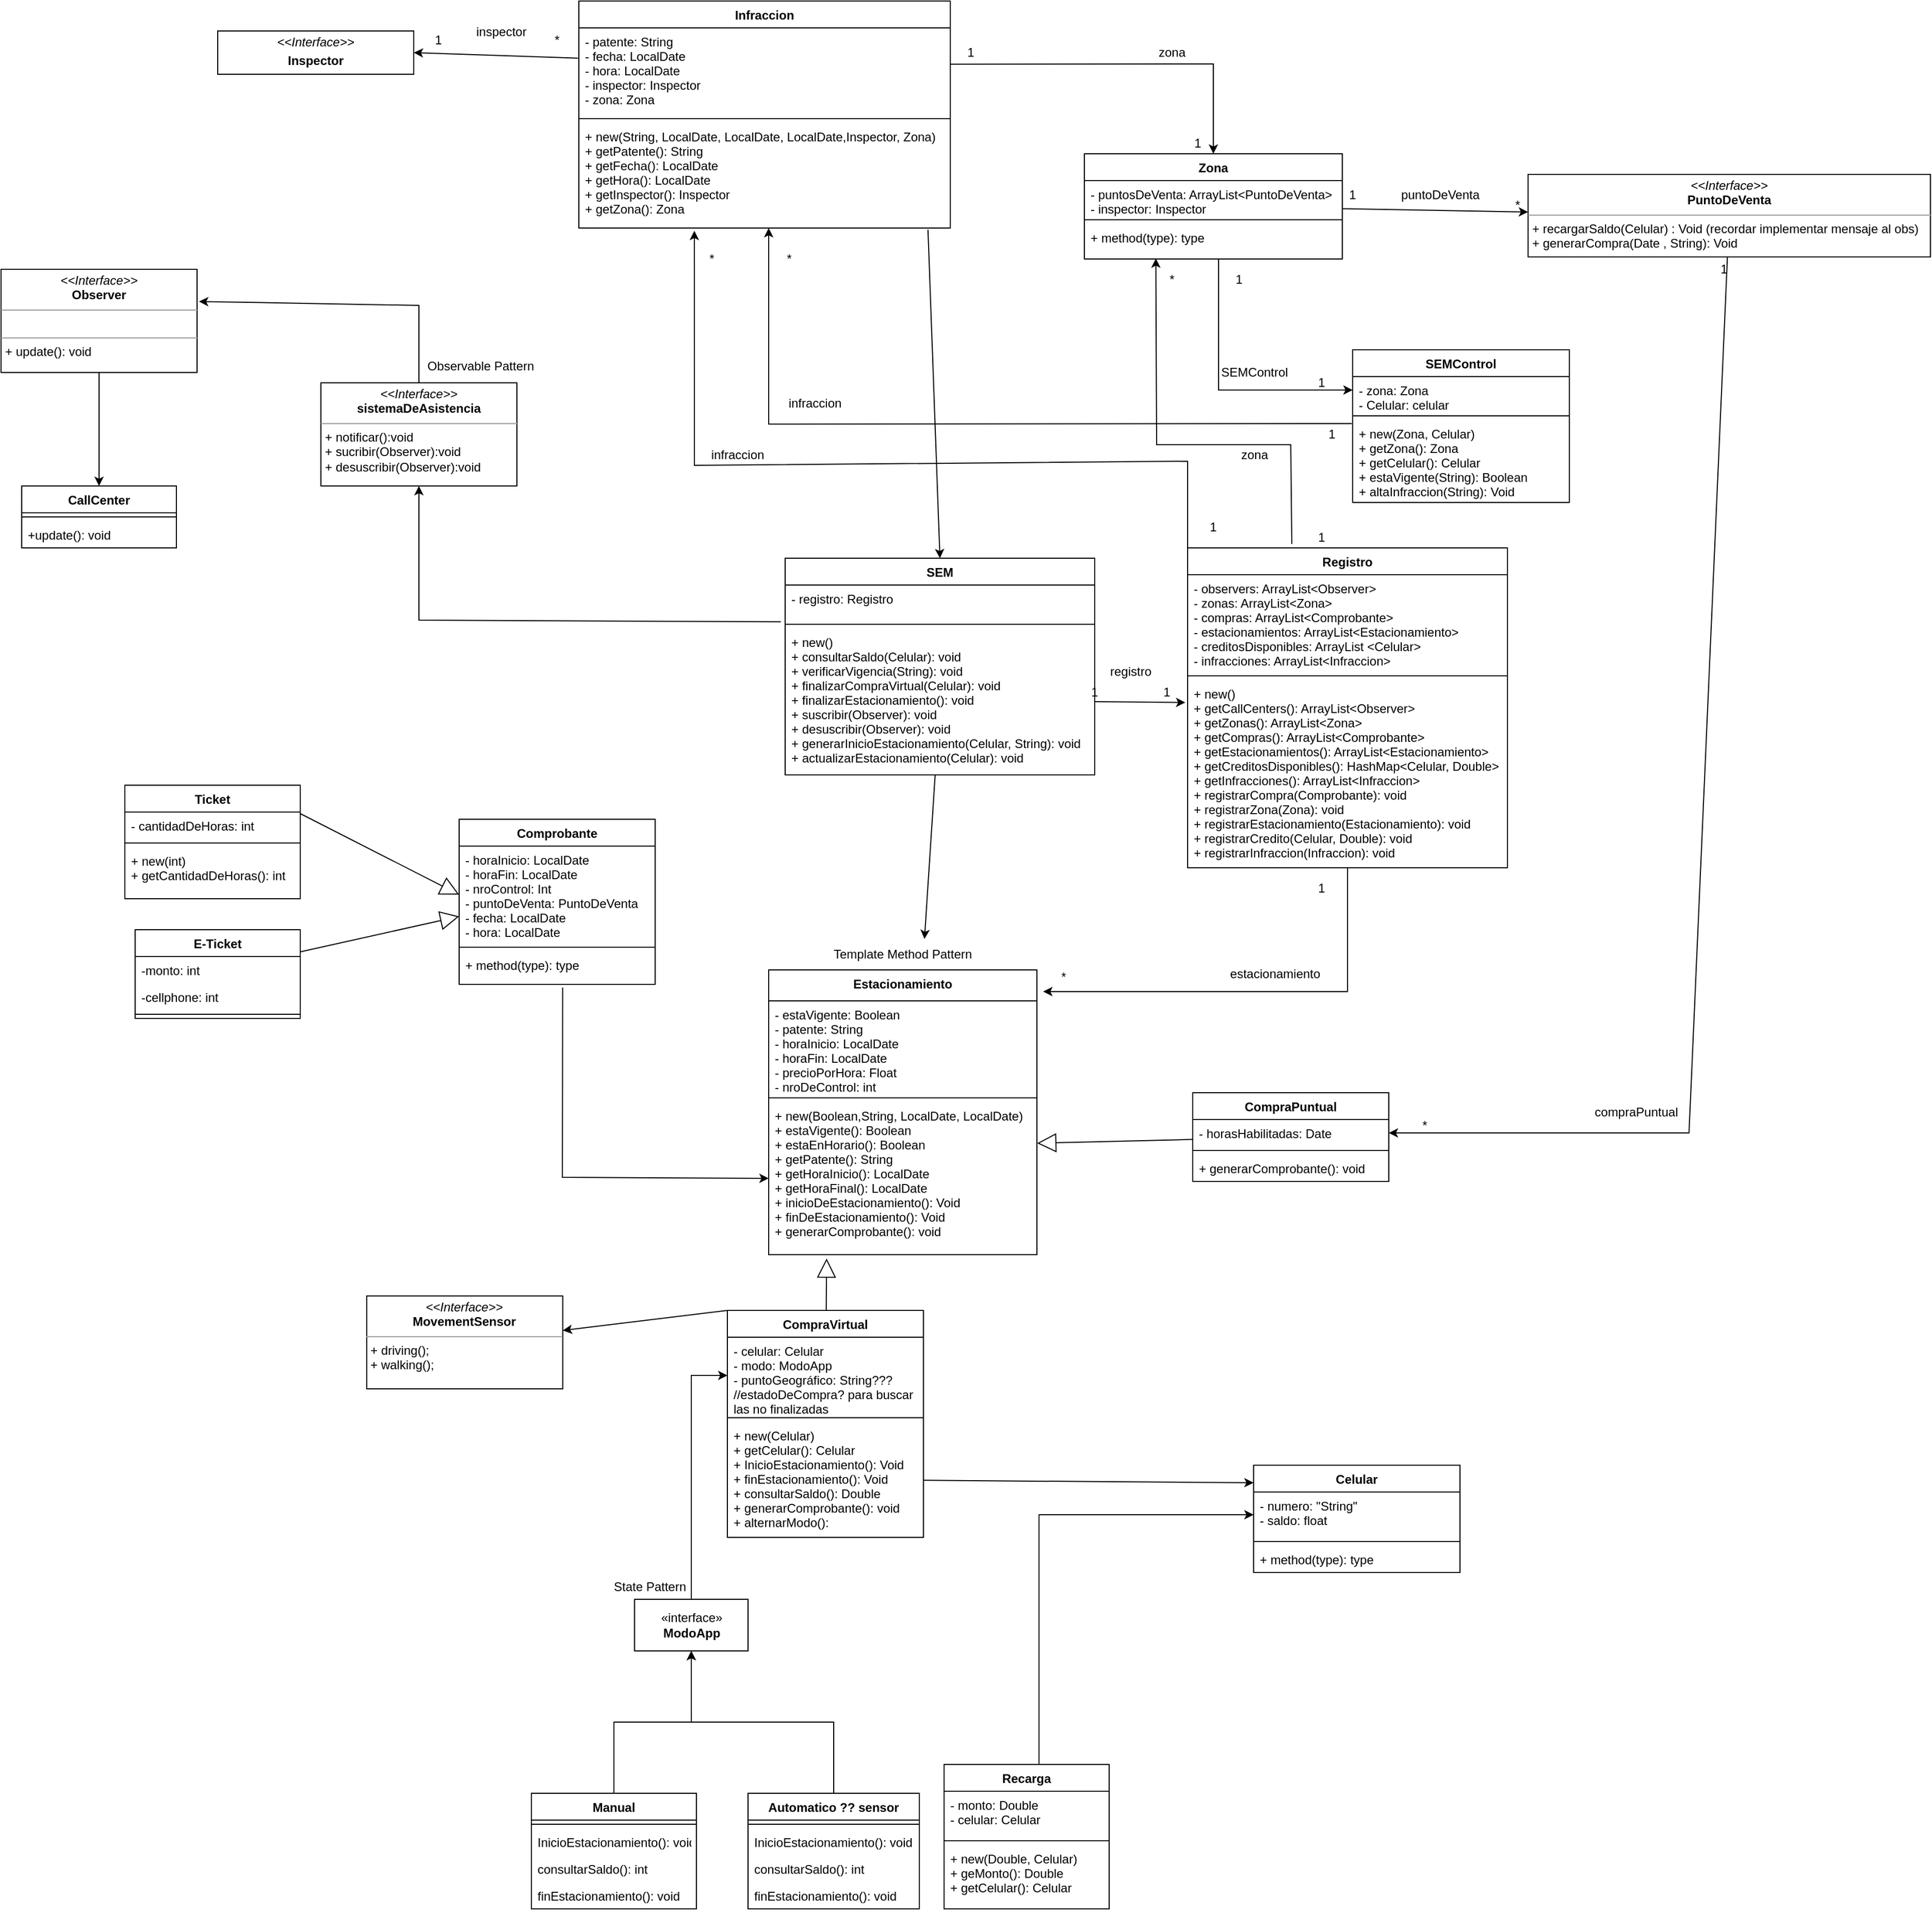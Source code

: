 <mxfile version="13.7.9" type="device"><diagram id="zWDdYugNEqTmdTYot4DA" name="Página-1"><mxGraphModel dx="2354" dy="1478" grid="1" gridSize="10" guides="1" tooltips="1" connect="1" arrows="1" fold="1" page="1" pageScale="1" pageWidth="1169" pageHeight="827" math="0" shadow="0"><root><mxCell id="0"/><mxCell id="1" parent="0"/><mxCell id="Cveqip_SLvgrmcc0p-iW-2" value="&lt;p style=&quot;margin: 0px ; margin-top: 4px ; text-align: center&quot;&gt;&lt;i&gt;&amp;lt;&amp;lt;Interface&amp;gt;&amp;gt;&lt;/i&gt;&lt;br&gt;&lt;b&gt;PuntoDeVenta&lt;/b&gt;&lt;/p&gt;&lt;hr size=&quot;1&quot;&gt;&lt;p style=&quot;margin: 0px ; margin-left: 4px&quot;&gt;&lt;/p&gt;&lt;p style=&quot;margin: 0px ; margin-left: 4px&quot;&gt;+ recargarSaldo(Celular) : Void (recordar implementar mensaje al obs)&lt;/p&gt;&lt;p style=&quot;margin: 0px ; margin-left: 4px&quot;&gt;+ generarCompra(Date , String): Void&lt;/p&gt;&lt;p style=&quot;margin: 0px ; margin-left: 4px&quot;&gt;&lt;br&gt;&lt;/p&gt;" style="verticalAlign=top;align=left;overflow=fill;fontSize=12;fontFamily=Helvetica;html=1;" parent="1" vertex="1"><mxGeometry x="1120" y="-562" width="390" height="80" as="geometry"/></mxCell><mxCell id="UkGTE2zOA-ycfDK2QT69-55" style="rounded=0;orthogonalLoop=1;jettySize=auto;html=1;entryX=0.5;entryY=1;entryDx=0;entryDy=0;exitX=-0.014;exitY=1.048;exitDx=0;exitDy=0;exitPerimeter=0;" parent="1" source="UkGTE2zOA-ycfDK2QT69-51" target="1degCRgwZSF1zZD3Z5Yq-2" edge="1"><mxGeometry relative="1" as="geometry"><mxPoint x="200" y="-121.129" as="targetPoint"/><Array as="points"><mxPoint x="45" y="-130"/></Array></mxGeometry></mxCell><mxCell id="UkGTE2zOA-ycfDK2QT69-66" style="rounded=0;orthogonalLoop=1;jettySize=auto;html=1;entryX=0.64;entryY=-0.038;entryDx=0;entryDy=0;entryPerimeter=0;" parent="1" source="UkGTE2zOA-ycfDK2QT69-53" target="1degCRgwZSF1zZD3Z5Yq-22" edge="1"><mxGeometry relative="1" as="geometry"/></mxCell><mxCell id="UkGTE2zOA-ycfDK2QT69-71" style="rounded=0;orthogonalLoop=1;jettySize=auto;html=1;" parent="1" source="UkGTE2zOA-ycfDK2QT69-41" edge="1"><mxGeometry relative="1" as="geometry"><mxPoint x="854" y="706" as="targetPoint"/></mxGeometry></mxCell><mxCell id="UkGTE2zOA-ycfDK2QT69-72" style="edgeStyle=orthogonalEdgeStyle;rounded=0;orthogonalLoop=1;jettySize=auto;html=1;entryX=0;entryY=0.5;entryDx=0;entryDy=0;" parent="1" source="UkGTE2zOA-ycfDK2QT69-6" target="UkGTE2zOA-ycfDK2QT69-18" edge="1"><mxGeometry relative="1" as="geometry"><mxPoint x="434" y="999" as="sourcePoint"/><Array as="points"><mxPoint x="634" y="989"/><mxPoint x="646" y="989"/><mxPoint x="646" y="737"/></Array></mxGeometry></mxCell><mxCell id="G2JlKahkvzNSAjYMPbh3-1" style="edgeStyle=orthogonalEdgeStyle;rounded=0;orthogonalLoop=1;jettySize=auto;html=1;entryX=0.5;entryY=1;entryDx=0;entryDy=0;endArrow=classic;endFill=1;" parent="1" source="G2JlKahkvzNSAjYMPbh3-2" target="G2JlKahkvzNSAjYMPbh3-13" edge="1"><mxGeometry relative="1" as="geometry"/></mxCell><mxCell id="G2JlKahkvzNSAjYMPbh3-7" style="edgeStyle=orthogonalEdgeStyle;rounded=0;orthogonalLoop=1;jettySize=auto;html=1;entryX=0.5;entryY=1;entryDx=0;entryDy=0;endArrow=classic;endFill=1;" parent="1" source="G2JlKahkvzNSAjYMPbh3-8" target="G2JlKahkvzNSAjYMPbh3-13" edge="1"><mxGeometry relative="1" as="geometry"/></mxCell><mxCell id="G2JlKahkvzNSAjYMPbh3-13" value="«interface»&lt;br&gt;&lt;b&gt;ModoApp&lt;/b&gt;" style="html=1;" parent="1" vertex="1"><mxGeometry x="254" y="819" width="110" height="50" as="geometry"/></mxCell><mxCell id="G2JlKahkvzNSAjYMPbh3-14" style="edgeStyle=orthogonalEdgeStyle;rounded=0;orthogonalLoop=1;jettySize=auto;html=1;endArrow=classic;endFill=1;" parent="1" source="G2JlKahkvzNSAjYMPbh3-13" target="UkGTE2zOA-ycfDK2QT69-39" edge="1"><mxGeometry relative="1" as="geometry"><mxPoint x="474" y="918.034" as="sourcePoint"/></mxGeometry></mxCell><mxCell id="G2JlKahkvzNSAjYMPbh3-23" style="rounded=0;orthogonalLoop=1;jettySize=auto;html=1;exitX=0.5;exitY=1;exitDx=0;exitDy=0;" parent="1" source="1degCRgwZSF1zZD3Z5Yq-19" target="G2JlKahkvzNSAjYMPbh3-19" edge="1"><mxGeometry relative="1" as="geometry"><mxPoint x="-183" y="-360" as="targetPoint"/><mxPoint x="-60" y="-304.5" as="sourcePoint"/></mxGeometry></mxCell><mxCell id="G2JlKahkvzNSAjYMPbh3-24" style="edgeStyle=orthogonalEdgeStyle;rounded=0;orthogonalLoop=1;jettySize=auto;html=1;" parent="1" source="Cveqip_SLvgrmcc0p-iW-20" target="UkGTE2zOA-ycfDK2QT69-47" edge="1"><mxGeometry relative="1" as="geometry"><mxPoint x="820" y="-462" as="targetPoint"/><Array as="points"><mxPoint x="820" y="-353"/></Array><mxPoint x="820" y="-102" as="sourcePoint"/></mxGeometry></mxCell><mxCell id="G2JlKahkvzNSAjYMPbh3-28" value="" style="endArrow=block;endSize=16;endFill=0;html=1;entryX=1.001;entryY=0.27;entryDx=0;entryDy=0;entryPerimeter=0;" parent="1" source="UkGTE2zOA-ycfDK2QT69-34" target="UkGTE2zOA-ycfDK2QT69-12" edge="1"><mxGeometry width="160" relative="1" as="geometry"><mxPoint x="564" y="419" as="sourcePoint"/><mxPoint x="724" y="419" as="targetPoint"/><Array as="points"/></mxGeometry></mxCell><mxCell id="G2JlKahkvzNSAjYMPbh3-29" value="" style="endArrow=block;endSize=16;endFill=0;html=1;entryX=0.216;entryY=1.025;entryDx=0;entryDy=0;entryPerimeter=0;" parent="1" source="UkGTE2zOA-ycfDK2QT69-38" target="UkGTE2zOA-ycfDK2QT69-12" edge="1"><mxGeometry width="160" relative="1" as="geometry"><mxPoint x="648.566" y="549" as="sourcePoint"/><mxPoint x="563.635" y="429" as="targetPoint"/><Array as="points"/></mxGeometry></mxCell><mxCell id="G2JlKahkvzNSAjYMPbh3-38" style="rounded=0;orthogonalLoop=1;jettySize=auto;html=1;" parent="1" source="Cveqip_SLvgrmcc0p-iW-20" target="Cveqip_SLvgrmcc0p-iW-2" edge="1"><mxGeometry relative="1" as="geometry"><mxPoint x="960.0" y="-343.0" as="targetPoint"/><mxPoint x="830.0" y="-470" as="sourcePoint"/></mxGeometry></mxCell><mxCell id="1degCRgwZSF1zZD3Z5Yq-20" style="edgeStyle=none;rounded=0;orthogonalLoop=1;jettySize=auto;html=1;entryX=1.01;entryY=0.312;entryDx=0;entryDy=0;entryPerimeter=0;" edge="1" parent="1" source="1degCRgwZSF1zZD3Z5Yq-2" target="1degCRgwZSF1zZD3Z5Yq-19"><mxGeometry relative="1" as="geometry"><Array as="points"><mxPoint x="45" y="-435"/></Array></mxGeometry></mxCell><mxCell id="1degCRgwZSF1zZD3Z5Yq-2" value="&lt;p style=&quot;margin: 0px ; margin-top: 4px ; text-align: center&quot;&gt;&lt;i&gt;&amp;lt;&amp;lt;Interface&amp;gt;&amp;gt;&lt;/i&gt;&lt;br&gt;&lt;b&gt;sistemaDeAsistencia&lt;/b&gt;&lt;/p&gt;&lt;hr size=&quot;1&quot;&gt;&lt;p style=&quot;margin: 0px ; margin-left: 4px&quot;&gt;&lt;/p&gt;&lt;p style=&quot;margin: 0px ; margin-left: 4px&quot;&gt;+ notificar():void&lt;/p&gt;&lt;p style=&quot;margin: 0px ; margin-left: 4px&quot;&gt;+ sucribir(Observer):void&lt;/p&gt;&lt;p style=&quot;margin: 0px ; margin-left: 4px&quot;&gt;+ desuscribir(Observer):void&lt;/p&gt;" style="verticalAlign=top;align=left;overflow=fill;fontSize=12;fontFamily=Helvetica;html=1;" vertex="1" parent="1"><mxGeometry x="-50" y="-360" width="190" height="100" as="geometry"/></mxCell><mxCell id="UkGTE2zOA-ycfDK2QT69-50" value="SEM" style="swimlane;fontStyle=1;align=center;verticalAlign=top;childLayout=stackLayout;horizontal=1;startSize=26;horizontalStack=0;resizeParent=1;resizeParentMax=0;resizeLast=0;collapsible=1;marginBottom=0;" parent="1" vertex="1"><mxGeometry x="400" y="-190" width="300" height="210" as="geometry"/></mxCell><mxCell id="UkGTE2zOA-ycfDK2QT69-51" value="- registro: Registro" style="text;strokeColor=none;fillColor=none;align=left;verticalAlign=top;spacingLeft=4;spacingRight=4;overflow=hidden;rotatable=0;points=[[0,0.5],[1,0.5]];portConstraint=eastwest;" parent="UkGTE2zOA-ycfDK2QT69-50" vertex="1"><mxGeometry y="26" width="300" height="34" as="geometry"/></mxCell><mxCell id="UkGTE2zOA-ycfDK2QT69-52" value="" style="line;strokeWidth=1;fillColor=none;align=left;verticalAlign=middle;spacingTop=-1;spacingLeft=3;spacingRight=3;rotatable=0;labelPosition=right;points=[];portConstraint=eastwest;" parent="UkGTE2zOA-ycfDK2QT69-50" vertex="1"><mxGeometry y="60" width="300" height="8" as="geometry"/></mxCell><mxCell id="UkGTE2zOA-ycfDK2QT69-53" value="+ new() &#10;+ consultarSaldo(Celular): void&#10;+ verificarVigencia(String): void&#10;+ finalizarCompraVirtual(Celular): void&#10;+ finalizarEstacionamiento(): void&#10;+ suscribir(Observer): void&#10;+ desuscribir(Observer): void&#10;+ generarInicioEstacionamiento(Celular, String): void&#10;+ actualizarEstacionamiento(Celular): void" style="text;strokeColor=none;fillColor=none;align=left;verticalAlign=top;spacingLeft=4;spacingRight=4;overflow=hidden;rotatable=0;points=[[0,0.5],[1,0.5]];portConstraint=eastwest;" parent="UkGTE2zOA-ycfDK2QT69-50" vertex="1"><mxGeometry y="68" width="300" height="142" as="geometry"/></mxCell><mxCell id="1degCRgwZSF1zZD3Z5Yq-14" style="edgeStyle=none;rounded=0;orthogonalLoop=1;jettySize=auto;html=1;exitX=1;exitY=0.5;exitDx=0;exitDy=0;entryX=-0.007;entryY=0.12;entryDx=0;entryDy=0;entryPerimeter=0;" edge="1" parent="1" source="UkGTE2zOA-ycfDK2QT69-53" target="1degCRgwZSF1zZD3Z5Yq-6"><mxGeometry relative="1" as="geometry"><mxPoint x="700" y="-70" as="targetPoint"/><Array as="points"/></mxGeometry></mxCell><mxCell id="1degCRgwZSF1zZD3Z5Yq-15" style="edgeStyle=none;rounded=0;orthogonalLoop=1;jettySize=auto;html=1;entryX=0;entryY=0.5;entryDx=0;entryDy=0;exitX=0.528;exitY=1.099;exitDx=0;exitDy=0;exitPerimeter=0;" edge="1" parent="1" source="Cveqip_SLvgrmcc0p-iW-27" target="UkGTE2zOA-ycfDK2QT69-12"><mxGeometry relative="1" as="geometry"><Array as="points"><mxPoint x="184" y="410"/></Array></mxGeometry></mxCell><mxCell id="1degCRgwZSF1zZD3Z5Yq-16" value="" style="endArrow=block;endSize=16;endFill=0;html=1;entryX=0;entryY=0.5;entryDx=0;entryDy=0;exitX=1;exitY=0.25;exitDx=0;exitDy=0;" edge="1" parent="1" source="UkGTE2zOA-ycfDK2QT69-1" target="Cveqip_SLvgrmcc0p-iW-25"><mxGeometry width="160" relative="1" as="geometry"><mxPoint x="435.383" y="313" as="sourcePoint"/><mxPoint x="465.028" y="213" as="targetPoint"/><Array as="points"/></mxGeometry></mxCell><mxCell id="1degCRgwZSF1zZD3Z5Yq-17" value="" style="endArrow=block;endSize=16;endFill=0;html=1;exitX=1;exitY=0.25;exitDx=0;exitDy=0;" edge="1" parent="1" source="G2JlKahkvzNSAjYMPbh3-34" target="Cveqip_SLvgrmcc0p-iW-25"><mxGeometry width="160" relative="1" as="geometry"><mxPoint x="-60" y="67.5" as="sourcePoint"/><mxPoint x="84" y="136" as="targetPoint"/><Array as="points"/></mxGeometry></mxCell><mxCell id="1degCRgwZSF1zZD3Z5Yq-19" value="&lt;p style=&quot;margin: 0px ; margin-top: 4px ; text-align: center&quot;&gt;&lt;i&gt;&amp;lt;&amp;lt;Interface&amp;gt;&amp;gt;&lt;/i&gt;&lt;br&gt;&lt;b&gt;Observer&lt;/b&gt;&lt;/p&gt;&lt;hr size=&quot;1&quot;&gt;&lt;p style=&quot;margin: 0px ; margin-left: 4px&quot;&gt;&lt;br&gt;&lt;/p&gt;&lt;hr size=&quot;1&quot;&gt;&lt;p style=&quot;margin: 0px ; margin-left: 4px&quot;&gt;+ update(): void&lt;/p&gt;" style="verticalAlign=top;align=left;overflow=fill;fontSize=12;fontFamily=Helvetica;html=1;" vertex="1" parent="1"><mxGeometry x="-360" y="-470" width="190" height="100" as="geometry"/></mxCell><mxCell id="1degCRgwZSF1zZD3Z5Yq-22" value="Template Method Pattern" style="text;align=center;fontStyle=0;verticalAlign=middle;spacingLeft=3;spacingRight=3;strokeColor=none;rotatable=0;points=[[0,0.5],[1,0.5]];portConstraint=eastwest;" vertex="1" parent="1"><mxGeometry x="439" y="180" width="150" height="26" as="geometry"/></mxCell><mxCell id="1degCRgwZSF1zZD3Z5Yq-23" value="Observable Pattern" style="text;align=center;fontStyle=0;verticalAlign=middle;spacingLeft=3;spacingRight=3;strokeColor=none;rotatable=0;points=[[0,0.5],[1,0.5]];portConstraint=eastwest;" vertex="1" parent="1"><mxGeometry x="50" y="-390" width="110" height="26" as="geometry"/></mxCell><mxCell id="1degCRgwZSF1zZD3Z5Yq-24" value="State Pattern" style="text;align=center;fontStyle=0;verticalAlign=middle;spacingLeft=3;spacingRight=3;strokeColor=none;rotatable=0;points=[[0,0.5],[1,0.5]];portConstraint=eastwest;" vertex="1" parent="1"><mxGeometry x="229" y="793" width="80" height="26" as="geometry"/></mxCell><mxCell id="1degCRgwZSF1zZD3Z5Yq-25" value="*" style="text;html=1;strokeColor=none;fillColor=none;align=center;verticalAlign=middle;whiteSpace=wrap;rounded=0;" vertex="1" parent="1"><mxGeometry x="755" y="-470" width="40" height="20" as="geometry"/></mxCell><mxCell id="1degCRgwZSF1zZD3Z5Yq-26" value="1" style="text;html=1;strokeColor=none;fillColor=none;align=center;verticalAlign=middle;whiteSpace=wrap;rounded=0;" vertex="1" parent="1"><mxGeometry x="930" y="-552" width="40" height="20" as="geometry"/></mxCell><mxCell id="1degCRgwZSF1zZD3Z5Yq-27" value="puntoDeVenta" style="text;html=1;strokeColor=none;fillColor=none;align=center;verticalAlign=middle;whiteSpace=wrap;rounded=0;" vertex="1" parent="1"><mxGeometry x="990" y="-552" width="90" height="20" as="geometry"/></mxCell><mxCell id="UkGTE2zOA-ycfDK2QT69-46" value="SEMControl" style="swimlane;fontStyle=1;align=center;verticalAlign=top;childLayout=stackLayout;horizontal=1;startSize=26;horizontalStack=0;resizeParent=1;resizeParentMax=0;resizeLast=0;collapsible=1;marginBottom=0;" parent="1" vertex="1"><mxGeometry x="950" y="-392" width="210" height="148" as="geometry"/></mxCell><mxCell id="UkGTE2zOA-ycfDK2QT69-47" value="- zona: Zona&#10;- Celular: celular" style="text;strokeColor=none;fillColor=none;align=left;verticalAlign=top;spacingLeft=4;spacingRight=4;overflow=hidden;rotatable=0;points=[[0,0.5],[1,0.5]];portConstraint=eastwest;" parent="UkGTE2zOA-ycfDK2QT69-46" vertex="1"><mxGeometry y="26" width="210" height="34" as="geometry"/></mxCell><mxCell id="UkGTE2zOA-ycfDK2QT69-48" value="" style="line;strokeWidth=1;fillColor=none;align=left;verticalAlign=middle;spacingTop=-1;spacingLeft=3;spacingRight=3;rotatable=0;labelPosition=right;points=[];portConstraint=eastwest;" parent="UkGTE2zOA-ycfDK2QT69-46" vertex="1"><mxGeometry y="60" width="210" height="8" as="geometry"/></mxCell><mxCell id="UkGTE2zOA-ycfDK2QT69-49" value="+ new(Zona, Celular)&#10;+ getZona(): Zona&#10;+ getCelular(): Celular&#10;+ estaVigente(String): Boolean&#10;+ altaInfraccion(String): Void" style="text;strokeColor=none;fillColor=none;align=left;verticalAlign=top;spacingLeft=4;spacingRight=4;overflow=hidden;rotatable=0;points=[[0,0.5],[1,0.5]];portConstraint=eastwest;" parent="UkGTE2zOA-ycfDK2QT69-46" vertex="1"><mxGeometry y="68" width="210" height="80" as="geometry"/></mxCell><mxCell id="Cveqip_SLvgrmcc0p-iW-20" value="Zona" style="swimlane;fontStyle=1;align=center;verticalAlign=top;childLayout=stackLayout;horizontal=1;startSize=26;horizontalStack=0;resizeParent=1;resizeParentMax=0;resizeLast=0;collapsible=1;marginBottom=0;" parent="1" vertex="1"><mxGeometry x="690" y="-582" width="250" height="102" as="geometry"/></mxCell><mxCell id="Cveqip_SLvgrmcc0p-iW-21" value="- puntosDeVenta: ArrayList&lt;PuntoDeVenta&gt;&#10;- inspector: Inspector" style="text;strokeColor=none;fillColor=none;align=left;verticalAlign=top;spacingLeft=4;spacingRight=4;overflow=hidden;rotatable=0;points=[[0,0.5],[1,0.5]];portConstraint=eastwest;" parent="Cveqip_SLvgrmcc0p-iW-20" vertex="1"><mxGeometry y="26" width="250" height="34" as="geometry"/></mxCell><mxCell id="Cveqip_SLvgrmcc0p-iW-22" value="" style="line;strokeWidth=1;fillColor=none;align=left;verticalAlign=middle;spacingTop=-1;spacingLeft=3;spacingRight=3;rotatable=0;labelPosition=right;points=[];portConstraint=eastwest;" parent="Cveqip_SLvgrmcc0p-iW-20" vertex="1"><mxGeometry y="60" width="250" height="8" as="geometry"/></mxCell><mxCell id="Cveqip_SLvgrmcc0p-iW-23" value="+ method(type): type" style="text;strokeColor=none;fillColor=none;align=left;verticalAlign=top;spacingLeft=4;spacingRight=4;overflow=hidden;rotatable=0;points=[[0,0.5],[1,0.5]];portConstraint=eastwest;" parent="Cveqip_SLvgrmcc0p-iW-20" vertex="1"><mxGeometry y="68" width="250" height="34" as="geometry"/></mxCell><mxCell id="1degCRgwZSF1zZD3Z5Yq-29" style="edgeStyle=none;rounded=0;orthogonalLoop=1;jettySize=auto;html=1;entryX=0.5;entryY=0;entryDx=0;entryDy=0;exitX=0.999;exitY=0.42;exitDx=0;exitDy=0;exitPerimeter=0;" edge="1" parent="1" source="UkGTE2zOA-ycfDK2QT69-26" target="Cveqip_SLvgrmcc0p-iW-20"><mxGeometry relative="1" as="geometry"><Array as="points"><mxPoint x="815" y="-669"/></Array></mxGeometry></mxCell><mxCell id="1degCRgwZSF1zZD3Z5Yq-30" style="edgeStyle=none;rounded=0;orthogonalLoop=1;jettySize=auto;html=1;entryX=0.5;entryY=0;entryDx=0;entryDy=0;exitX=0.94;exitY=1.016;exitDx=0;exitDy=0;exitPerimeter=0;" edge="1" parent="1" source="UkGTE2zOA-ycfDK2QT69-28" target="UkGTE2zOA-ycfDK2QT69-50"><mxGeometry relative="1" as="geometry"><mxPoint x="510" y="-180" as="targetPoint"/></mxGeometry></mxCell><mxCell id="1degCRgwZSF1zZD3Z5Yq-31" style="edgeStyle=none;rounded=0;orthogonalLoop=1;jettySize=auto;html=1;exitX=-0.004;exitY=0.044;exitDx=0;exitDy=0;exitPerimeter=0;" edge="1" parent="1" source="UkGTE2zOA-ycfDK2QT69-49"><mxGeometry relative="1" as="geometry"><mxPoint x="384" y="-510" as="targetPoint"/><Array as="points"><mxPoint x="384" y="-320"/></Array></mxGeometry></mxCell><mxCell id="UkGTE2zOA-ycfDK2QT69-9" value="Estacionamiento" style="swimlane;fontStyle=1;align=center;verticalAlign=top;childLayout=stackLayout;horizontal=1;startSize=30;horizontalStack=0;resizeParent=1;resizeParentMax=0;resizeLast=0;collapsible=1;marginBottom=0;" parent="1" vertex="1"><mxGeometry x="384" y="209" width="260" height="276" as="geometry"/></mxCell><mxCell id="UkGTE2zOA-ycfDK2QT69-10" value="- estaVigente: Boolean&#10;- patente: String&#10;- horaInicio: LocalDate&#10;- horaFin: LocalDate&#10;- precioPorHora: Float&#10;- nroDeControl: int" style="text;strokeColor=none;fillColor=none;align=left;verticalAlign=top;spacingLeft=4;spacingRight=4;overflow=hidden;rotatable=0;points=[[0,0.5],[1,0.5]];portConstraint=eastwest;" parent="UkGTE2zOA-ycfDK2QT69-9" vertex="1"><mxGeometry y="30" width="260" height="90" as="geometry"/></mxCell><mxCell id="UkGTE2zOA-ycfDK2QT69-11" value="" style="line;strokeWidth=1;fillColor=none;align=left;verticalAlign=middle;spacingTop=-1;spacingLeft=3;spacingRight=3;rotatable=0;labelPosition=right;points=[];portConstraint=eastwest;" parent="UkGTE2zOA-ycfDK2QT69-9" vertex="1"><mxGeometry y="120" width="260" height="8" as="geometry"/></mxCell><mxCell id="UkGTE2zOA-ycfDK2QT69-12" value="+ new(Boolean,String, LocalDate, LocalDate)&#10;+ estaVigente(): Boolean&#10;+ estaEnHorario(): Boolean&#10;+ getPatente(): String&#10;+ getHoraInicio(): LocalDate&#10;+ getHoraFinal(): LocalDate&#10;+ inicioDeEstacionamiento(): Void&#10;+ finDeEstacionamiento(): Void&#10;+ generarComprobante(): void" style="text;strokeColor=none;fillColor=none;align=left;verticalAlign=top;spacingLeft=4;spacingRight=4;overflow=hidden;rotatable=0;points=[[0,0.5],[1,0.5]];portConstraint=eastwest;" parent="UkGTE2zOA-ycfDK2QT69-9" vertex="1"><mxGeometry y="128" width="260" height="148" as="geometry"/></mxCell><mxCell id="UkGTE2zOA-ycfDK2QT69-25" value="Infraccion" style="swimlane;fontStyle=1;align=center;verticalAlign=top;childLayout=stackLayout;horizontal=1;startSize=26;horizontalStack=0;resizeParent=1;resizeParentMax=0;resizeLast=0;collapsible=1;marginBottom=0;" parent="1" vertex="1"><mxGeometry x="200" y="-730" width="360" height="220" as="geometry"/></mxCell><mxCell id="UkGTE2zOA-ycfDK2QT69-26" value="- patente: String&#10;- fecha: LocalDate&#10;- hora: LocalDate&#10;- inspector: Inspector&#10;- zona: Zona" style="text;strokeColor=none;fillColor=none;align=left;verticalAlign=top;spacingLeft=4;spacingRight=4;overflow=hidden;rotatable=0;points=[[0,0.5],[1,0.5]];portConstraint=eastwest;" parent="UkGTE2zOA-ycfDK2QT69-25" vertex="1"><mxGeometry y="26" width="360" height="84" as="geometry"/></mxCell><mxCell id="UkGTE2zOA-ycfDK2QT69-27" value="" style="line;strokeWidth=1;fillColor=none;align=left;verticalAlign=middle;spacingTop=-1;spacingLeft=3;spacingRight=3;rotatable=0;labelPosition=right;points=[];portConstraint=eastwest;" parent="UkGTE2zOA-ycfDK2QT69-25" vertex="1"><mxGeometry y="110" width="360" height="8" as="geometry"/></mxCell><mxCell id="UkGTE2zOA-ycfDK2QT69-28" value="+ new(String, LocalDate, LocalDate, LocalDate,Inspector, Zona)&#10;+ getPatente(): String&#10;+ getFecha(): LocalDate&#10;+ getHora(): LocalDate&#10;+ getInspector(): Inspector&#10;+ getZona(): Zona" style="text;strokeColor=none;fillColor=none;align=left;verticalAlign=top;spacingLeft=4;spacingRight=4;overflow=hidden;rotatable=0;points=[[0,0.5],[1,0.5]];portConstraint=eastwest;" parent="UkGTE2zOA-ycfDK2QT69-25" vertex="1"><mxGeometry y="118" width="360" height="102" as="geometry"/></mxCell><mxCell id="UkGTE2zOA-ycfDK2QT69-5" value="Recarga" style="swimlane;fontStyle=1;align=center;verticalAlign=top;childLayout=stackLayout;horizontal=1;startSize=26;horizontalStack=0;resizeParent=1;resizeParentMax=0;resizeLast=0;collapsible=1;marginBottom=0;" parent="1" vertex="1"><mxGeometry x="554" y="979" width="160" height="140" as="geometry"/></mxCell><mxCell id="UkGTE2zOA-ycfDK2QT69-6" value="- monto: Double&#10;- celular: Celular" style="text;strokeColor=none;fillColor=none;align=left;verticalAlign=top;spacingLeft=4;spacingRight=4;overflow=hidden;rotatable=0;points=[[0,0.5],[1,0.5]];portConstraint=eastwest;" parent="UkGTE2zOA-ycfDK2QT69-5" vertex="1"><mxGeometry y="26" width="160" height="44" as="geometry"/></mxCell><mxCell id="UkGTE2zOA-ycfDK2QT69-7" value="" style="line;strokeWidth=1;fillColor=none;align=left;verticalAlign=middle;spacingTop=-1;spacingLeft=3;spacingRight=3;rotatable=0;labelPosition=right;points=[];portConstraint=eastwest;" parent="UkGTE2zOA-ycfDK2QT69-5" vertex="1"><mxGeometry y="70" width="160" height="8" as="geometry"/></mxCell><mxCell id="UkGTE2zOA-ycfDK2QT69-8" value="+ new(Double, Celular)&#10;+ geMonto(): Double&#10;+ getCelular(): Celular" style="text;strokeColor=none;fillColor=none;align=left;verticalAlign=top;spacingLeft=4;spacingRight=4;overflow=hidden;rotatable=0;points=[[0,0.5],[1,0.5]];portConstraint=eastwest;" parent="UkGTE2zOA-ycfDK2QT69-5" vertex="1"><mxGeometry y="78" width="160" height="62" as="geometry"/></mxCell><mxCell id="G2JlKahkvzNSAjYMPbh3-2" value="Manual" style="swimlane;fontStyle=1;align=center;verticalAlign=top;childLayout=stackLayout;horizontal=1;startSize=26;horizontalStack=0;resizeParent=1;resizeParentMax=0;resizeLast=0;collapsible=1;marginBottom=0;" parent="1" vertex="1"><mxGeometry x="154" y="1007" width="160" height="112" as="geometry"/></mxCell><mxCell id="G2JlKahkvzNSAjYMPbh3-3" value="" style="line;strokeWidth=1;fillColor=none;align=left;verticalAlign=middle;spacingTop=-1;spacingLeft=3;spacingRight=3;rotatable=0;labelPosition=right;points=[];portConstraint=eastwest;" parent="G2JlKahkvzNSAjYMPbh3-2" vertex="1"><mxGeometry y="26" width="160" height="8" as="geometry"/></mxCell><mxCell id="G2JlKahkvzNSAjYMPbh3-4" value="InicioEstacionamiento(): void" style="text;strokeColor=none;fillColor=none;align=left;verticalAlign=top;spacingLeft=4;spacingRight=4;overflow=hidden;rotatable=0;points=[[0,0.5],[1,0.5]];portConstraint=eastwest;" parent="G2JlKahkvzNSAjYMPbh3-2" vertex="1"><mxGeometry y="34" width="160" height="26" as="geometry"/></mxCell><mxCell id="G2JlKahkvzNSAjYMPbh3-6" value="consultarSaldo(): int" style="text;strokeColor=none;fillColor=none;align=left;verticalAlign=top;spacingLeft=4;spacingRight=4;overflow=hidden;rotatable=0;points=[[0,0.5],[1,0.5]];portConstraint=eastwest;" parent="G2JlKahkvzNSAjYMPbh3-2" vertex="1"><mxGeometry y="60" width="160" height="26" as="geometry"/></mxCell><mxCell id="G2JlKahkvzNSAjYMPbh3-5" value="finEstacionamiento(): void" style="text;strokeColor=none;fillColor=none;align=left;verticalAlign=top;spacingLeft=4;spacingRight=4;overflow=hidden;rotatable=0;points=[[0,0.5],[1,0.5]];portConstraint=eastwest;" parent="G2JlKahkvzNSAjYMPbh3-2" vertex="1"><mxGeometry y="86" width="160" height="26" as="geometry"/></mxCell><mxCell id="G2JlKahkvzNSAjYMPbh3-8" value="Automatico ?? sensor" style="swimlane;fontStyle=1;align=center;verticalAlign=top;childLayout=stackLayout;horizontal=1;startSize=26;horizontalStack=0;resizeParent=1;resizeParentMax=0;resizeLast=0;collapsible=1;marginBottom=0;" parent="1" vertex="1"><mxGeometry x="364" y="1007" width="166" height="112" as="geometry"/></mxCell><mxCell id="G2JlKahkvzNSAjYMPbh3-9" value="" style="line;strokeWidth=1;fillColor=none;align=left;verticalAlign=middle;spacingTop=-1;spacingLeft=3;spacingRight=3;rotatable=0;labelPosition=right;points=[];portConstraint=eastwest;" parent="G2JlKahkvzNSAjYMPbh3-8" vertex="1"><mxGeometry y="26" width="166" height="8" as="geometry"/></mxCell><mxCell id="G2JlKahkvzNSAjYMPbh3-15" value="InicioEstacionamiento(): void" style="text;strokeColor=none;fillColor=none;align=left;verticalAlign=top;spacingLeft=4;spacingRight=4;overflow=hidden;rotatable=0;points=[[0,0.5],[1,0.5]];portConstraint=eastwest;" parent="G2JlKahkvzNSAjYMPbh3-8" vertex="1"><mxGeometry y="34" width="166" height="26" as="geometry"/></mxCell><mxCell id="G2JlKahkvzNSAjYMPbh3-17" value="consultarSaldo(): int" style="text;strokeColor=none;fillColor=none;align=left;verticalAlign=top;spacingLeft=4;spacingRight=4;overflow=hidden;rotatable=0;points=[[0,0.5],[1,0.5]];portConstraint=eastwest;" parent="G2JlKahkvzNSAjYMPbh3-8" vertex="1"><mxGeometry y="60" width="166" height="26" as="geometry"/></mxCell><mxCell id="G2JlKahkvzNSAjYMPbh3-16" value="finEstacionamiento(): void" style="text;strokeColor=none;fillColor=none;align=left;verticalAlign=top;spacingLeft=4;spacingRight=4;overflow=hidden;rotatable=0;points=[[0,0.5],[1,0.5]];portConstraint=eastwest;" parent="G2JlKahkvzNSAjYMPbh3-8" vertex="1"><mxGeometry y="86" width="166" height="26" as="geometry"/></mxCell><mxCell id="UkGTE2zOA-ycfDK2QT69-38" value="CompraVirtual" style="swimlane;fontStyle=1;align=center;verticalAlign=top;childLayout=stackLayout;horizontal=1;startSize=26;horizontalStack=0;resizeParent=1;resizeParentMax=0;resizeLast=0;collapsible=1;marginBottom=0;" parent="1" vertex="1"><mxGeometry x="344" y="539" width="190" height="220" as="geometry"/></mxCell><mxCell id="UkGTE2zOA-ycfDK2QT69-39" value="- celular: Celular&#10;- modo: ModoApp&#10;- puntoGeográfico: String???&#10;//estadoDeCompra? para buscar &#10;las no finalizadas" style="text;strokeColor=none;fillColor=none;align=left;verticalAlign=top;spacingLeft=4;spacingRight=4;overflow=hidden;rotatable=0;points=[[0,0.5],[1,0.5]];portConstraint=eastwest;" parent="UkGTE2zOA-ycfDK2QT69-38" vertex="1"><mxGeometry y="26" width="190" height="74" as="geometry"/></mxCell><mxCell id="UkGTE2zOA-ycfDK2QT69-40" value="" style="line;strokeWidth=1;fillColor=none;align=left;verticalAlign=middle;spacingTop=-1;spacingLeft=3;spacingRight=3;rotatable=0;labelPosition=right;points=[];portConstraint=eastwest;" parent="UkGTE2zOA-ycfDK2QT69-38" vertex="1"><mxGeometry y="100" width="190" height="8" as="geometry"/></mxCell><mxCell id="UkGTE2zOA-ycfDK2QT69-41" value="+ new(Celular)&#10;+ getCelular(): Celular&#10;+ InicioEstacionamiento(): Void&#10;+ finEstacionamiento(): Void&#10;+ consultarSaldo(): Double&#10;+ generarComprobante(): void&#10;+ alternarModo():" style="text;strokeColor=none;fillColor=none;align=left;verticalAlign=top;spacingLeft=4;spacingRight=4;overflow=hidden;rotatable=0;points=[[0,0.5],[1,0.5]];portConstraint=eastwest;" parent="UkGTE2zOA-ycfDK2QT69-38" vertex="1"><mxGeometry y="108" width="190" height="112" as="geometry"/></mxCell><mxCell id="UkGTE2zOA-ycfDK2QT69-17" value="Celular" style="swimlane;fontStyle=1;align=center;verticalAlign=top;childLayout=stackLayout;horizontal=1;startSize=26;horizontalStack=0;resizeParent=1;resizeParentMax=0;resizeLast=0;collapsible=1;marginBottom=0;" parent="1" vertex="1"><mxGeometry x="854" y="689" width="200" height="104" as="geometry"/></mxCell><mxCell id="UkGTE2zOA-ycfDK2QT69-18" value="- numero: &quot;String&quot; &#10;- saldo: float" style="text;strokeColor=none;fillColor=none;align=left;verticalAlign=top;spacingLeft=4;spacingRight=4;overflow=hidden;rotatable=0;points=[[0,0.5],[1,0.5]];portConstraint=eastwest;" parent="UkGTE2zOA-ycfDK2QT69-17" vertex="1"><mxGeometry y="26" width="200" height="44" as="geometry"/></mxCell><mxCell id="UkGTE2zOA-ycfDK2QT69-19" value="" style="line;strokeWidth=1;fillColor=none;align=left;verticalAlign=middle;spacingTop=-1;spacingLeft=3;spacingRight=3;rotatable=0;labelPosition=right;points=[];portConstraint=eastwest;" parent="UkGTE2zOA-ycfDK2QT69-17" vertex="1"><mxGeometry y="70" width="200" height="8" as="geometry"/></mxCell><mxCell id="UkGTE2zOA-ycfDK2QT69-20" value="+ method(type): type" style="text;strokeColor=none;fillColor=none;align=left;verticalAlign=top;spacingLeft=4;spacingRight=4;overflow=hidden;rotatable=0;points=[[0,0.5],[1,0.5]];portConstraint=eastwest;" parent="UkGTE2zOA-ycfDK2QT69-17" vertex="1"><mxGeometry y="78" width="200" height="26" as="geometry"/></mxCell><mxCell id="G2JlKahkvzNSAjYMPbh3-19" value="CallCenter" style="swimlane;fontStyle=1;align=center;verticalAlign=top;childLayout=stackLayout;horizontal=1;startSize=26;horizontalStack=0;resizeParent=1;resizeParentMax=0;resizeLast=0;collapsible=1;marginBottom=0;" parent="1" vertex="1"><mxGeometry x="-340" y="-260" width="150" height="60" as="geometry"/></mxCell><mxCell id="G2JlKahkvzNSAjYMPbh3-20" value="" style="line;strokeWidth=1;fillColor=none;align=left;verticalAlign=middle;spacingTop=-1;spacingLeft=3;spacingRight=3;rotatable=0;labelPosition=right;points=[];portConstraint=eastwest;" parent="G2JlKahkvzNSAjYMPbh3-19" vertex="1"><mxGeometry y="26" width="150" height="8" as="geometry"/></mxCell><mxCell id="G2JlKahkvzNSAjYMPbh3-21" value="+update(): void" style="text;strokeColor=none;fillColor=none;align=left;verticalAlign=top;spacingLeft=4;spacingRight=4;overflow=hidden;rotatable=0;points=[[0,0.5],[1,0.5]];portConstraint=eastwest;" parent="G2JlKahkvzNSAjYMPbh3-19" vertex="1"><mxGeometry y="34" width="150" height="26" as="geometry"/></mxCell><mxCell id="Cveqip_SLvgrmcc0p-iW-24" value="Comprobante" style="swimlane;fontStyle=1;align=center;verticalAlign=top;childLayout=stackLayout;horizontal=1;startSize=26;horizontalStack=0;resizeParent=1;resizeParentMax=0;resizeLast=0;collapsible=1;marginBottom=0;" parent="1" vertex="1"><mxGeometry x="84" y="63" width="190" height="160" as="geometry"/></mxCell><mxCell id="Cveqip_SLvgrmcc0p-iW-25" value="- horaInicio: LocalDate&#10;- horaFin: LocalDate&#10;- nroControl: Int&#10;- puntoDeVenta: PuntoDeVenta&#10;- fecha: LocalDate&#10;- hora: LocalDate" style="text;strokeColor=none;fillColor=none;align=left;verticalAlign=top;spacingLeft=4;spacingRight=4;overflow=hidden;rotatable=0;points=[[0,0.5],[1,0.5]];portConstraint=eastwest;" parent="Cveqip_SLvgrmcc0p-iW-24" vertex="1"><mxGeometry y="26" width="190" height="94" as="geometry"/></mxCell><mxCell id="Cveqip_SLvgrmcc0p-iW-26" value="" style="line;strokeWidth=1;fillColor=none;align=left;verticalAlign=middle;spacingTop=-1;spacingLeft=3;spacingRight=3;rotatable=0;labelPosition=right;points=[];portConstraint=eastwest;" parent="Cveqip_SLvgrmcc0p-iW-24" vertex="1"><mxGeometry y="120" width="190" height="8" as="geometry"/></mxCell><mxCell id="Cveqip_SLvgrmcc0p-iW-27" value="+ method(type): type" style="text;strokeColor=none;fillColor=none;align=left;verticalAlign=top;spacingLeft=4;spacingRight=4;overflow=hidden;rotatable=0;points=[[0,0.5],[1,0.5]];portConstraint=eastwest;" parent="Cveqip_SLvgrmcc0p-iW-24" vertex="1"><mxGeometry y="128" width="190" height="32" as="geometry"/></mxCell><mxCell id="UkGTE2zOA-ycfDK2QT69-1" value="Ticket" style="swimlane;fontStyle=1;align=center;verticalAlign=top;childLayout=stackLayout;horizontal=1;startSize=26;horizontalStack=0;resizeParent=1;resizeParentMax=0;resizeLast=0;collapsible=1;marginBottom=0;" parent="1" vertex="1"><mxGeometry x="-240" y="30" width="170" height="110" as="geometry"/></mxCell><mxCell id="UkGTE2zOA-ycfDK2QT69-2" value="- cantidadDeHoras: int" style="text;strokeColor=none;fillColor=none;align=left;verticalAlign=top;spacingLeft=4;spacingRight=4;overflow=hidden;rotatable=0;points=[[0,0.5],[1,0.5]];portConstraint=eastwest;" parent="UkGTE2zOA-ycfDK2QT69-1" vertex="1"><mxGeometry y="26" width="170" height="26" as="geometry"/></mxCell><mxCell id="UkGTE2zOA-ycfDK2QT69-3" value="" style="line;strokeWidth=1;fillColor=none;align=left;verticalAlign=middle;spacingTop=-1;spacingLeft=3;spacingRight=3;rotatable=0;labelPosition=right;points=[];portConstraint=eastwest;" parent="UkGTE2zOA-ycfDK2QT69-1" vertex="1"><mxGeometry y="52" width="170" height="8" as="geometry"/></mxCell><mxCell id="UkGTE2zOA-ycfDK2QT69-4" value="+ new(int)&#10;+ getCantidadDeHoras(): int" style="text;strokeColor=none;fillColor=none;align=left;verticalAlign=top;spacingLeft=4;spacingRight=4;overflow=hidden;rotatable=0;points=[[0,0.5],[1,0.5]];portConstraint=eastwest;" parent="UkGTE2zOA-ycfDK2QT69-1" vertex="1"><mxGeometry y="60" width="170" height="50" as="geometry"/></mxCell><mxCell id="G2JlKahkvzNSAjYMPbh3-34" value="E-Ticket" style="swimlane;fontStyle=1;align=center;verticalAlign=top;childLayout=stackLayout;horizontal=1;startSize=26;horizontalStack=0;resizeParent=1;resizeParentMax=0;resizeLast=0;collapsible=1;marginBottom=0;" parent="1" vertex="1"><mxGeometry x="-230" y="170" width="160" height="86" as="geometry"/></mxCell><mxCell id="G2JlKahkvzNSAjYMPbh3-35" value="-monto: int" style="text;strokeColor=none;fillColor=none;align=left;verticalAlign=top;spacingLeft=4;spacingRight=4;overflow=hidden;rotatable=0;points=[[0,0.5],[1,0.5]];portConstraint=eastwest;" parent="G2JlKahkvzNSAjYMPbh3-34" vertex="1"><mxGeometry y="26" width="160" height="26" as="geometry"/></mxCell><mxCell id="G2JlKahkvzNSAjYMPbh3-36" value="-cellphone: int" style="text;strokeColor=none;fillColor=none;align=left;verticalAlign=top;spacingLeft=4;spacingRight=4;overflow=hidden;rotatable=0;points=[[0,0.5],[1,0.5]];portConstraint=eastwest;" parent="G2JlKahkvzNSAjYMPbh3-34" vertex="1"><mxGeometry y="52" width="160" height="26" as="geometry"/></mxCell><mxCell id="G2JlKahkvzNSAjYMPbh3-37" value="" style="line;strokeWidth=1;fillColor=none;align=left;verticalAlign=middle;spacingTop=-1;spacingLeft=3;spacingRight=3;rotatable=0;labelPosition=right;points=[];portConstraint=eastwest;" parent="G2JlKahkvzNSAjYMPbh3-34" vertex="1"><mxGeometry y="78" width="160" height="8" as="geometry"/></mxCell><mxCell id="1degCRgwZSF1zZD3Z5Yq-32" style="edgeStyle=none;rounded=0;orthogonalLoop=1;jettySize=auto;html=1;entryX=1;entryY=0.5;entryDx=0;entryDy=0;" edge="1" parent="1" source="Cveqip_SLvgrmcc0p-iW-2" target="UkGTE2zOA-ycfDK2QT69-35"><mxGeometry relative="1" as="geometry"><mxPoint x="1300" y="578" as="targetPoint"/><Array as="points"><mxPoint x="1276" y="367"/></Array></mxGeometry></mxCell><mxCell id="1degCRgwZSF1zZD3Z5Yq-34" value="*" style="text;html=1;strokeColor=none;fillColor=none;align=center;verticalAlign=middle;whiteSpace=wrap;rounded=0;" vertex="1" parent="1"><mxGeometry x="1000" y="350" width="40" height="20" as="geometry"/></mxCell><mxCell id="1degCRgwZSF1zZD3Z5Yq-35" value="1" style="text;html=1;strokeColor=none;fillColor=none;align=center;verticalAlign=middle;whiteSpace=wrap;rounded=0;" vertex="1" parent="1"><mxGeometry x="1290" y="-480" width="40" height="20" as="geometry"/></mxCell><mxCell id="1degCRgwZSF1zZD3Z5Yq-36" value="compraPuntual" style="text;html=1;strokeColor=none;fillColor=none;align=center;verticalAlign=middle;whiteSpace=wrap;rounded=0;" vertex="1" parent="1"><mxGeometry x="1180" y="337" width="90" height="20" as="geometry"/></mxCell><mxCell id="1degCRgwZSF1zZD3Z5Yq-59" style="edgeStyle=none;rounded=0;orthogonalLoop=1;jettySize=auto;html=1;exitX=0.326;exitY=-0.012;exitDx=0;exitDy=0;exitPerimeter=0;entryX=0.277;entryY=0.985;entryDx=0;entryDy=0;entryPerimeter=0;" edge="1" parent="1" source="1degCRgwZSF1zZD3Z5Yq-3" target="Cveqip_SLvgrmcc0p-iW-23"><mxGeometry relative="1" as="geometry"><mxPoint x="760" y="-470" as="targetPoint"/><Array as="points"><mxPoint x="890" y="-300"/><mxPoint x="760" y="-300"/></Array></mxGeometry></mxCell><mxCell id="1degCRgwZSF1zZD3Z5Yq-3" value="Registro" style="swimlane;fontStyle=1;align=center;verticalAlign=top;childLayout=stackLayout;horizontal=1;startSize=26;horizontalStack=0;resizeParent=1;resizeParentMax=0;resizeLast=0;collapsible=1;marginBottom=0;" vertex="1" parent="1"><mxGeometry x="790" y="-200" width="310" height="310" as="geometry"/></mxCell><mxCell id="1degCRgwZSF1zZD3Z5Yq-8" value="- observers: ArrayList&lt;Observer&gt; &#10;- zonas: ArrayList&lt;Zona&gt;&#10;- compras: ArrayList&lt;Comprobante&gt;&#10;- estacionamientos: ArrayList&lt;Estacionamiento&gt;&#10;- creditosDisponibles: ArrayList &lt;Celular&gt;&#10;- infracciones: ArrayList&lt;Infraccion&gt;" style="text;strokeColor=none;fillColor=none;align=left;verticalAlign=top;spacingLeft=4;spacingRight=4;overflow=hidden;rotatable=0;points=[[0,0.5],[1,0.5]];portConstraint=eastwest;" vertex="1" parent="1degCRgwZSF1zZD3Z5Yq-3"><mxGeometry y="26" width="310" height="94" as="geometry"/></mxCell><mxCell id="1degCRgwZSF1zZD3Z5Yq-5" value="" style="line;strokeWidth=1;fillColor=none;align=left;verticalAlign=middle;spacingTop=-1;spacingLeft=3;spacingRight=3;rotatable=0;labelPosition=right;points=[];portConstraint=eastwest;" vertex="1" parent="1degCRgwZSF1zZD3Z5Yq-3"><mxGeometry y="120" width="310" height="8" as="geometry"/></mxCell><mxCell id="1degCRgwZSF1zZD3Z5Yq-6" value="+ new()&#10;+ getCallCenters(): ArrayList&lt;Observer&gt; &#10;+ getZonas(): ArrayList&lt;Zona&gt;&#10;+ getCompras(): ArrayList&lt;Comprobante&gt;&#10;+ getEstacionamientos(): ArrayList&lt;Estacionamiento&gt;&#10;+ getCreditosDisponibles(): HashMap&lt;Celular, Double&gt;&#10;+ getInfracciones(): ArrayList&lt;Infraccion&gt;&#10;+ registrarCompra(Comprobante): void&#10;+ registrarZona(Zona): void&#10;+ registrarEstacionamiento(Estacionamiento): void&#10;+ registrarCredito(Celular, Double): void&#10;+ registrarInfraccion(Infraccion): void&#10;" style="text;strokeColor=none;fillColor=none;align=left;verticalAlign=top;spacingLeft=4;spacingRight=4;overflow=hidden;rotatable=0;points=[[0,0.5],[1,0.5]];portConstraint=eastwest;" vertex="1" parent="1degCRgwZSF1zZD3Z5Yq-3"><mxGeometry y="128" width="310" height="182" as="geometry"/></mxCell><mxCell id="1degCRgwZSF1zZD3Z5Yq-37" style="edgeStyle=none;rounded=0;orthogonalLoop=1;jettySize=auto;html=1;" edge="1" parent="1" source="1degCRgwZSF1zZD3Z5Yq-6"><mxGeometry relative="1" as="geometry"><mxPoint x="650" y="230" as="targetPoint"/><Array as="points"><mxPoint x="945" y="230"/></Array></mxGeometry></mxCell><mxCell id="1degCRgwZSF1zZD3Z5Yq-38" value="*" style="text;html=1;strokeColor=none;fillColor=none;align=center;verticalAlign=middle;whiteSpace=wrap;rounded=0;" vertex="1" parent="1"><mxGeometry x="650" y="206" width="40" height="20" as="geometry"/></mxCell><mxCell id="1degCRgwZSF1zZD3Z5Yq-39" value="1" style="text;html=1;strokeColor=none;fillColor=none;align=center;verticalAlign=middle;whiteSpace=wrap;rounded=0;" vertex="1" parent="1"><mxGeometry x="900" y="120" width="40" height="20" as="geometry"/></mxCell><mxCell id="1degCRgwZSF1zZD3Z5Yq-40" value="estacionamiento" style="text;html=1;strokeColor=none;fillColor=none;align=center;verticalAlign=middle;whiteSpace=wrap;rounded=0;" vertex="1" parent="1"><mxGeometry x="830" y="203" width="90" height="20" as="geometry"/></mxCell><mxCell id="1degCRgwZSF1zZD3Z5Yq-41" value="*" style="text;html=1;strokeColor=none;fillColor=none;align=center;verticalAlign=middle;whiteSpace=wrap;rounded=0;" vertex="1" parent="1"><mxGeometry x="384" y="-490" width="40" height="20" as="geometry"/></mxCell><mxCell id="1degCRgwZSF1zZD3Z5Yq-42" value="1" style="text;html=1;strokeColor=none;fillColor=none;align=center;verticalAlign=middle;whiteSpace=wrap;rounded=0;" vertex="1" parent="1"><mxGeometry x="820" y="-470" width="40" height="20" as="geometry"/></mxCell><mxCell id="1degCRgwZSF1zZD3Z5Yq-43" value="infraccion" style="text;html=1;strokeColor=none;fillColor=none;align=center;verticalAlign=middle;whiteSpace=wrap;rounded=0;" vertex="1" parent="1"><mxGeometry x="384" y="-350" width="90" height="20" as="geometry"/></mxCell><mxCell id="1degCRgwZSF1zZD3Z5Yq-45" style="edgeStyle=none;rounded=0;orthogonalLoop=1;jettySize=auto;html=1;exitX=0;exitY=0;exitDx=0;exitDy=0;entryX=0.311;entryY=1.026;entryDx=0;entryDy=0;entryPerimeter=0;" edge="1" parent="1" source="1degCRgwZSF1zZD3Z5Yq-3" target="UkGTE2zOA-ycfDK2QT69-28"><mxGeometry relative="1" as="geometry"><mxPoint x="310" y="-284" as="targetPoint"/><Array as="points"><mxPoint x="790" y="-284"/><mxPoint x="312" y="-280"/></Array></mxGeometry></mxCell><mxCell id="1degCRgwZSF1zZD3Z5Yq-46" value="1" style="text;html=1;strokeColor=none;fillColor=none;align=center;verticalAlign=middle;whiteSpace=wrap;rounded=0;" vertex="1" parent="1"><mxGeometry x="900" y="-370" width="40" height="20" as="geometry"/></mxCell><mxCell id="1degCRgwZSF1zZD3Z5Yq-47" value="1" style="text;html=1;strokeColor=none;fillColor=none;align=center;verticalAlign=middle;whiteSpace=wrap;rounded=0;" vertex="1" parent="1"><mxGeometry x="795" y="-230" width="40" height="20" as="geometry"/></mxCell><mxCell id="1degCRgwZSF1zZD3Z5Yq-48" value="*" style="text;html=1;strokeColor=none;fillColor=none;align=center;verticalAlign=middle;whiteSpace=wrap;rounded=0;" vertex="1" parent="1"><mxGeometry x="309" y="-490" width="40" height="20" as="geometry"/></mxCell><mxCell id="1degCRgwZSF1zZD3Z5Yq-49" value="infraccion" style="text;html=1;strokeColor=none;fillColor=none;align=center;verticalAlign=middle;whiteSpace=wrap;rounded=0;" vertex="1" parent="1"><mxGeometry x="309" y="-300" width="90" height="20" as="geometry"/></mxCell><mxCell id="1degCRgwZSF1zZD3Z5Yq-50" value="1" style="text;html=1;strokeColor=none;fillColor=none;align=center;verticalAlign=middle;whiteSpace=wrap;rounded=0;" vertex="1" parent="1"><mxGeometry x="910" y="-320" width="40" height="20" as="geometry"/></mxCell><mxCell id="1degCRgwZSF1zZD3Z5Yq-51" value="SEMControl" style="text;html=1;strokeColor=none;fillColor=none;align=center;verticalAlign=middle;whiteSpace=wrap;rounded=0;" vertex="1" parent="1"><mxGeometry x="810" y="-380" width="90" height="20" as="geometry"/></mxCell><mxCell id="1degCRgwZSF1zZD3Z5Yq-52" value="1" style="text;html=1;strokeColor=none;fillColor=none;align=center;verticalAlign=middle;whiteSpace=wrap;rounded=0;" vertex="1" parent="1"><mxGeometry x="680" y="-70" width="40" height="20" as="geometry"/></mxCell><mxCell id="1degCRgwZSF1zZD3Z5Yq-53" value="1" style="text;html=1;strokeColor=none;fillColor=none;align=center;verticalAlign=middle;whiteSpace=wrap;rounded=0;" vertex="1" parent="1"><mxGeometry x="750" y="-70" width="40" height="20" as="geometry"/></mxCell><mxCell id="1degCRgwZSF1zZD3Z5Yq-54" value="registro" style="text;html=1;strokeColor=none;fillColor=none;align=center;verticalAlign=middle;whiteSpace=wrap;rounded=0;" vertex="1" parent="1"><mxGeometry x="690" y="-90" width="90" height="20" as="geometry"/></mxCell><mxCell id="1degCRgwZSF1zZD3Z5Yq-55" value="1" style="text;html=1;strokeColor=none;fillColor=none;align=center;verticalAlign=middle;whiteSpace=wrap;rounded=0;" vertex="1" parent="1"><mxGeometry x="560" y="-690" width="40" height="20" as="geometry"/></mxCell><mxCell id="1degCRgwZSF1zZD3Z5Yq-56" value="*" style="text;html=1;strokeColor=none;fillColor=none;align=center;verticalAlign=middle;whiteSpace=wrap;rounded=0;" vertex="1" parent="1"><mxGeometry x="1090" y="-542" width="40" height="20" as="geometry"/></mxCell><mxCell id="1degCRgwZSF1zZD3Z5Yq-57" value="1" style="text;html=1;strokeColor=none;fillColor=none;align=center;verticalAlign=middle;whiteSpace=wrap;rounded=0;" vertex="1" parent="1"><mxGeometry x="780" y="-602" width="40" height="20" as="geometry"/></mxCell><mxCell id="1degCRgwZSF1zZD3Z5Yq-58" value="zona" style="text;html=1;strokeColor=none;fillColor=none;align=center;verticalAlign=middle;whiteSpace=wrap;rounded=0;" vertex="1" parent="1"><mxGeometry x="730" y="-690" width="90" height="20" as="geometry"/></mxCell><mxCell id="1degCRgwZSF1zZD3Z5Yq-60" value="1" style="text;html=1;strokeColor=none;fillColor=none;align=center;verticalAlign=middle;whiteSpace=wrap;rounded=0;" vertex="1" parent="1"><mxGeometry x="900" y="-220" width="40" height="20" as="geometry"/></mxCell><mxCell id="1degCRgwZSF1zZD3Z5Yq-61" value="zona" style="text;html=1;strokeColor=none;fillColor=none;align=center;verticalAlign=middle;whiteSpace=wrap;rounded=0;" vertex="1" parent="1"><mxGeometry x="810" y="-300" width="90" height="20" as="geometry"/></mxCell><mxCell id="UkGTE2zOA-ycfDK2QT69-34" value="CompraPuntual" style="swimlane;fontStyle=1;align=center;verticalAlign=top;childLayout=stackLayout;horizontal=1;startSize=26;horizontalStack=0;resizeParent=1;resizeParentMax=0;resizeLast=0;collapsible=1;marginBottom=0;" parent="1" vertex="1"><mxGeometry x="795" y="328" width="190" height="86" as="geometry"/></mxCell><mxCell id="UkGTE2zOA-ycfDK2QT69-35" value="- horasHabilitadas: Date" style="text;strokeColor=none;fillColor=none;align=left;verticalAlign=top;spacingLeft=4;spacingRight=4;overflow=hidden;rotatable=0;points=[[0,0.5],[1,0.5]];portConstraint=eastwest;" parent="UkGTE2zOA-ycfDK2QT69-34" vertex="1"><mxGeometry y="26" width="190" height="26" as="geometry"/></mxCell><mxCell id="UkGTE2zOA-ycfDK2QT69-36" value="" style="line;strokeWidth=1;fillColor=none;align=left;verticalAlign=middle;spacingTop=-1;spacingLeft=3;spacingRight=3;rotatable=0;labelPosition=right;points=[];portConstraint=eastwest;" parent="UkGTE2zOA-ycfDK2QT69-34" vertex="1"><mxGeometry y="52" width="190" height="8" as="geometry"/></mxCell><mxCell id="UkGTE2zOA-ycfDK2QT69-37" value="+ generarComprobante(): void" style="text;strokeColor=none;fillColor=none;align=left;verticalAlign=top;spacingLeft=4;spacingRight=4;overflow=hidden;rotatable=0;points=[[0,0.5],[1,0.5]];portConstraint=eastwest;" parent="UkGTE2zOA-ycfDK2QT69-34" vertex="1"><mxGeometry y="60" width="190" height="26" as="geometry"/></mxCell><mxCell id="1degCRgwZSF1zZD3Z5Yq-62" value="&lt;p style=&quot;margin: 0px ; margin-top: 4px ; text-align: center&quot;&gt;&lt;i&gt;&amp;lt;&amp;lt;Interface&amp;gt;&amp;gt;&lt;/i&gt;&lt;br&gt;&lt;/p&gt;&lt;p style=&quot;margin: 0px ; margin-top: 4px ; text-align: center&quot;&gt;&lt;b&gt;Inspector&lt;/b&gt;&lt;/p&gt;" style="verticalAlign=top;align=left;overflow=fill;fontSize=12;fontFamily=Helvetica;html=1;" vertex="1" parent="1"><mxGeometry x="-150" y="-701" width="190" height="42" as="geometry"/></mxCell><mxCell id="1degCRgwZSF1zZD3Z5Yq-63" style="edgeStyle=none;rounded=0;orthogonalLoop=1;jettySize=auto;html=1;entryX=1;entryY=0.5;entryDx=0;entryDy=0;exitX=-0.002;exitY=0.349;exitDx=0;exitDy=0;exitPerimeter=0;" edge="1" parent="1" source="UkGTE2zOA-ycfDK2QT69-26" target="1degCRgwZSF1zZD3Z5Yq-62"><mxGeometry relative="1" as="geometry"><mxPoint x="-120.0" y="-608.72" as="sourcePoint"/><mxPoint x="135.36" y="-522.0" as="targetPoint"/><Array as="points"/></mxGeometry></mxCell><mxCell id="1degCRgwZSF1zZD3Z5Yq-65" value="*" style="text;html=1;strokeColor=none;fillColor=none;align=center;verticalAlign=middle;whiteSpace=wrap;rounded=0;" vertex="1" parent="1"><mxGeometry x="159" y="-702" width="40" height="20" as="geometry"/></mxCell><mxCell id="1degCRgwZSF1zZD3Z5Yq-66" value="1" style="text;html=1;strokeColor=none;fillColor=none;align=center;verticalAlign=middle;whiteSpace=wrap;rounded=0;" vertex="1" parent="1"><mxGeometry x="44" y="-702" width="40" height="20" as="geometry"/></mxCell><mxCell id="1degCRgwZSF1zZD3Z5Yq-67" value="inspector" style="text;html=1;strokeColor=none;fillColor=none;align=center;verticalAlign=middle;whiteSpace=wrap;rounded=0;" vertex="1" parent="1"><mxGeometry x="80" y="-710" width="90" height="20" as="geometry"/></mxCell><mxCell id="1degCRgwZSF1zZD3Z5Yq-70" value="&lt;p style=&quot;margin: 0px ; margin-top: 4px ; text-align: center&quot;&gt;&lt;i&gt;&amp;lt;&amp;lt;Interface&amp;gt;&amp;gt;&lt;/i&gt;&lt;br&gt;&lt;b&gt;MovementSensor&lt;/b&gt;&lt;/p&gt;&lt;hr size=&quot;1&quot;&gt;&lt;p style=&quot;margin: 0px ; margin-left: 4px&quot;&gt;&lt;span&gt;+ driving();&lt;/span&gt;&lt;br&gt;&lt;/p&gt;&lt;p style=&quot;margin: 0px ; margin-left: 4px&quot;&gt;+ walking();&lt;/p&gt;" style="verticalAlign=top;align=left;overflow=fill;fontSize=12;fontFamily=Helvetica;html=1;" vertex="1" parent="1"><mxGeometry x="-5.57" y="525" width="190" height="90" as="geometry"/></mxCell><mxCell id="1degCRgwZSF1zZD3Z5Yq-69" style="edgeStyle=none;rounded=0;orthogonalLoop=1;jettySize=auto;html=1;exitX=0;exitY=0;exitDx=0;exitDy=0;" edge="1" parent="1" source="UkGTE2zOA-ycfDK2QT69-38" target="1degCRgwZSF1zZD3Z5Yq-70"><mxGeometry relative="1" as="geometry"><mxPoint x="250" y="540" as="targetPoint"/><mxPoint x="250" y="610" as="sourcePoint"/></mxGeometry></mxCell></root></mxGraphModel></diagram></mxfile>